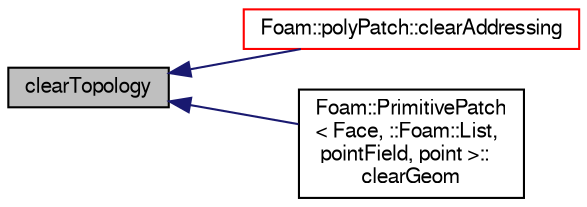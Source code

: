 digraph "clearTopology"
{
  bgcolor="transparent";
  edge [fontname="FreeSans",fontsize="10",labelfontname="FreeSans",labelfontsize="10"];
  node [fontname="FreeSans",fontsize="10",shape=record];
  rankdir="LR";
  Node48 [label="clearTopology",height=0.2,width=0.4,color="black", fillcolor="grey75", style="filled", fontcolor="black"];
  Node48 -> Node49 [dir="back",color="midnightblue",fontsize="10",style="solid",fontname="FreeSans"];
  Node49 [label="Foam::polyPatch::clearAddressing",height=0.2,width=0.4,color="red",URL="$a27478.html#aac1ee7169044dccb262b78097d6ab1a8",tooltip="Clear addressing. "];
  Node48 -> Node84 [dir="back",color="midnightblue",fontsize="10",style="solid",fontname="FreeSans"];
  Node84 [label="Foam::PrimitivePatch\l\< Face, ::Foam::List,\l pointField, point \>::\lclearGeom",height=0.2,width=0.4,color="black",URL="$a27538.html#a499a7f858dc495c47b618e168fec6372"];
}
